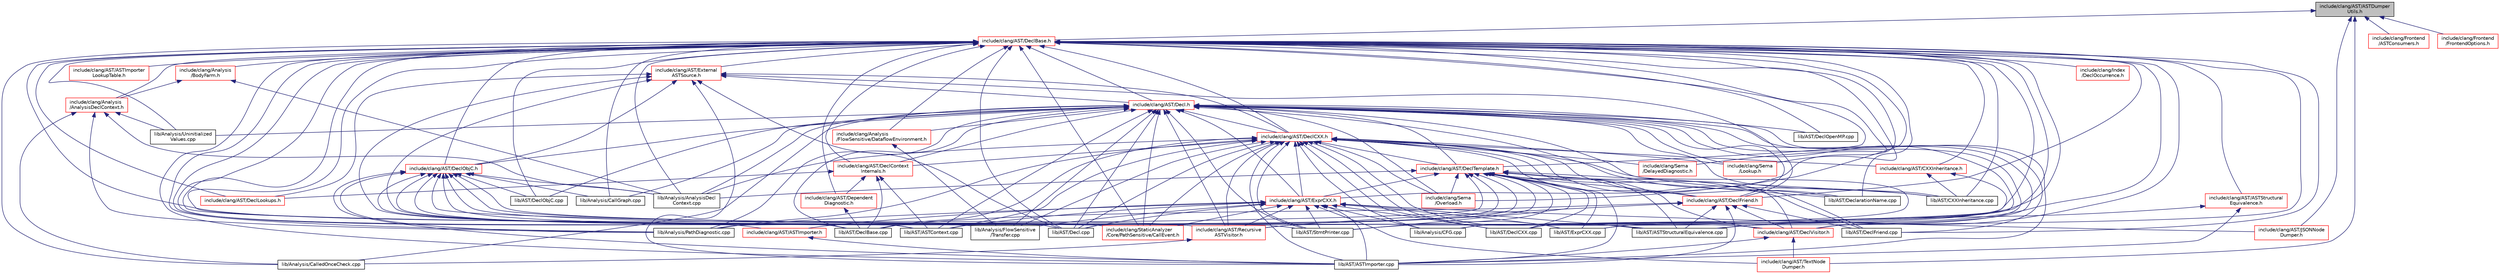 digraph "include/clang/AST/ASTDumperUtils.h"
{
 // LATEX_PDF_SIZE
  bgcolor="transparent";
  edge [fontname="Helvetica",fontsize="10",labelfontname="Helvetica",labelfontsize="10"];
  node [fontname="Helvetica",fontsize="10",shape=record];
  Node1 [label="include/clang/AST/ASTDumper\lUtils.h",height=0.2,width=0.4,color="black", fillcolor="grey75", style="filled", fontcolor="black",tooltip=" "];
  Node1 -> Node2 [dir="back",color="midnightblue",fontsize="10",style="solid",fontname="Helvetica"];
  Node2 [label="include/clang/AST/DeclBase.h",height=0.2,width=0.4,color="red",URL="$DeclBase_8h.html",tooltip=" "];
  Node2 -> Node3 [dir="back",color="midnightblue",fontsize="10",style="solid",fontname="Helvetica"];
  Node3 [label="include/clang/Analysis\l/AnalysisDeclContext.h",height=0.2,width=0.4,color="red",URL="$AnalysisDeclContext_8h.html",tooltip=" "];
  Node3 -> Node289 [dir="back",color="midnightblue",fontsize="10",style="solid",fontname="Helvetica"];
  Node289 [label="lib/Analysis/AnalysisDecl\lContext.cpp",height=0.2,width=0.4,color="black",URL="$AnalysisDeclContext_8cpp.html",tooltip=" "];
  Node3 -> Node23 [dir="back",color="midnightblue",fontsize="10",style="solid",fontname="Helvetica"];
  Node23 [label="lib/Analysis/CalledOnceCheck.cpp",height=0.2,width=0.4,color="black",URL="$CalledOnceCheck_8cpp.html",tooltip=" "];
  Node3 -> Node243 [dir="back",color="midnightblue",fontsize="10",style="solid",fontname="Helvetica"];
  Node243 [label="lib/Analysis/PathDiagnostic.cpp",height=0.2,width=0.4,color="black",URL="$PathDiagnostic_8cpp.html",tooltip=" "];
  Node3 -> Node25 [dir="back",color="midnightblue",fontsize="10",style="solid",fontname="Helvetica"];
  Node25 [label="lib/Analysis/Uninitialized\lValues.cpp",height=0.2,width=0.4,color="black",URL="$UninitializedValues_8cpp.html",tooltip=" "];
  Node2 -> Node292 [dir="back",color="midnightblue",fontsize="10",style="solid",fontname="Helvetica"];
  Node292 [label="include/clang/Analysis\l/BodyFarm.h",height=0.2,width=0.4,color="red",URL="$BodyFarm_8h.html",tooltip=" "];
  Node292 -> Node3 [dir="back",color="midnightblue",fontsize="10",style="solid",fontname="Helvetica"];
  Node292 -> Node289 [dir="back",color="midnightblue",fontsize="10",style="solid",fontname="Helvetica"];
  Node2 -> Node294 [dir="back",color="midnightblue",fontsize="10",style="solid",fontname="Helvetica"];
  Node294 [label="include/clang/Analysis\l/FlowSensitive/DataflowEnvironment.h",height=0.2,width=0.4,color="red",URL="$DataflowEnvironment_8h.html",tooltip=" "];
  Node294 -> Node302 [dir="back",color="midnightblue",fontsize="10",style="solid",fontname="Helvetica"];
  Node302 [label="lib/Analysis/FlowSensitive\l/Transfer.cpp",height=0.2,width=0.4,color="black",URL="$Transfer_8cpp.html",tooltip=" "];
  Node2 -> Node308 [dir="back",color="midnightblue",fontsize="10",style="solid",fontname="Helvetica"];
  Node308 [label="include/clang/AST/ASTImporter.h",height=0.2,width=0.4,color="red",URL="$ASTImporter_8h.html",tooltip=" "];
  Node308 -> Node311 [dir="back",color="midnightblue",fontsize="10",style="solid",fontname="Helvetica"];
  Node311 [label="lib/AST/ASTImporter.cpp",height=0.2,width=0.4,color="black",URL="$ASTImporter_8cpp.html",tooltip=" "];
  Node2 -> Node312 [dir="back",color="midnightblue",fontsize="10",style="solid",fontname="Helvetica"];
  Node312 [label="include/clang/AST/ASTImporter\lLookupTable.h",height=0.2,width=0.4,color="red",URL="$ASTImporterLookupTable_8h.html",tooltip=" "];
  Node2 -> Node316 [dir="back",color="midnightblue",fontsize="10",style="solid",fontname="Helvetica"];
  Node316 [label="include/clang/AST/ASTStructural\lEquivalence.h",height=0.2,width=0.4,color="red",URL="$ASTStructuralEquivalence_8h.html",tooltip=" "];
  Node316 -> Node311 [dir="back",color="midnightblue",fontsize="10",style="solid",fontname="Helvetica"];
  Node316 -> Node317 [dir="back",color="midnightblue",fontsize="10",style="solid",fontname="Helvetica"];
  Node317 [label="lib/AST/ASTStructuralEquivalence.cpp",height=0.2,width=0.4,color="black",URL="$ASTStructuralEquivalence_8cpp.html",tooltip=" "];
  Node2 -> Node321 [dir="back",color="midnightblue",fontsize="10",style="solid",fontname="Helvetica"];
  Node321 [label="include/clang/AST/CXXInheritance.h",height=0.2,width=0.4,color="red",URL="$CXXInheritance_8h.html",tooltip=" "];
  Node321 -> Node422 [dir="back",color="midnightblue",fontsize="10",style="solid",fontname="Helvetica"];
  Node422 [label="lib/AST/CXXInheritance.cpp",height=0.2,width=0.4,color="black",URL="$CXXInheritance_8cpp.html",tooltip=" "];
  Node321 -> Node423 [dir="back",color="midnightblue",fontsize="10",style="solid",fontname="Helvetica"];
  Node423 [label="lib/AST/DeclCXX.cpp",height=0.2,width=0.4,color="black",URL="$DeclCXX_8cpp.html",tooltip=" "];
  Node2 -> Node445 [dir="back",color="midnightblue",fontsize="10",style="solid",fontname="Helvetica"];
  Node445 [label="include/clang/AST/Decl.h",height=0.2,width=0.4,color="red",URL="$Decl_8h.html",tooltip=" "];
  Node445 -> Node294 [dir="back",color="midnightblue",fontsize="10",style="solid",fontname="Helvetica"];
  Node445 -> Node490 [dir="back",color="midnightblue",fontsize="10",style="solid",fontname="Helvetica"];
  Node490 [label="include/clang/AST/DeclContext\lInternals.h",height=0.2,width=0.4,color="red",URL="$DeclContextInternals_8h.html",tooltip=" "];
  Node490 -> Node491 [dir="back",color="midnightblue",fontsize="10",style="solid",fontname="Helvetica"];
  Node491 [label="include/clang/AST/DeclLookups.h",height=0.2,width=0.4,color="red",URL="$DeclLookups_8h.html",tooltip=" "];
  Node490 -> Node493 [dir="back",color="midnightblue",fontsize="10",style="solid",fontname="Helvetica"];
  Node493 [label="include/clang/AST/Dependent\lDiagnostic.h",height=0.2,width=0.4,color="red",URL="$DependentDiagnostic_8h.html",tooltip=" "];
  Node493 -> Node494 [dir="back",color="midnightblue",fontsize="10",style="solid",fontname="Helvetica"];
  Node494 [label="lib/AST/DeclBase.cpp",height=0.2,width=0.4,color="black",URL="$DeclBase_8cpp.html",tooltip=" "];
  Node490 -> Node323 [dir="back",color="midnightblue",fontsize="10",style="solid",fontname="Helvetica"];
  Node323 [label="lib/AST/ASTContext.cpp",height=0.2,width=0.4,color="black",URL="$ASTContext_8cpp.html",tooltip=" "];
  Node490 -> Node494 [dir="back",color="midnightblue",fontsize="10",style="solid",fontname="Helvetica"];
  Node445 -> Node767 [dir="back",color="midnightblue",fontsize="10",style="solid",fontname="Helvetica"];
  Node767 [label="include/clang/AST/DeclCXX.h",height=0.2,width=0.4,color="red",URL="$DeclCXX_8h.html",tooltip=" "];
  Node767 -> Node321 [dir="back",color="midnightblue",fontsize="10",style="solid",fontname="Helvetica"];
  Node767 -> Node490 [dir="back",color="midnightblue",fontsize="10",style="solid",fontname="Helvetica"];
  Node767 -> Node577 [dir="back",color="midnightblue",fontsize="10",style="solid",fontname="Helvetica"];
  Node577 [label="include/clang/AST/DeclFriend.h",height=0.2,width=0.4,color="red",URL="$DeclFriend_8h.html",tooltip=" "];
  Node577 -> Node497 [dir="back",color="midnightblue",fontsize="10",style="solid",fontname="Helvetica"];
  Node497 [label="include/clang/AST/DeclVisitor.h",height=0.2,width=0.4,color="red",URL="$DeclVisitor_8h.html",tooltip=" "];
  Node497 -> Node502 [dir="back",color="midnightblue",fontsize="10",style="solid",fontname="Helvetica"];
  Node502 [label="include/clang/AST/TextNode\lDumper.h",height=0.2,width=0.4,color="red",URL="$TextNodeDumper_8h.html",tooltip=" "];
  Node497 -> Node311 [dir="back",color="midnightblue",fontsize="10",style="solid",fontname="Helvetica"];
  Node577 -> Node534 [dir="back",color="midnightblue",fontsize="10",style="solid",fontname="Helvetica"];
  Node534 [label="include/clang/AST/Recursive\lASTVisitor.h",height=0.2,width=0.4,color="red",URL="$RecursiveASTVisitor_8h.html",tooltip=" "];
  Node534 -> Node23 [dir="back",color="midnightblue",fontsize="10",style="solid",fontname="Helvetica"];
  Node577 -> Node311 [dir="back",color="midnightblue",fontsize="10",style="solid",fontname="Helvetica"];
  Node577 -> Node317 [dir="back",color="midnightblue",fontsize="10",style="solid",fontname="Helvetica"];
  Node577 -> Node494 [dir="back",color="midnightblue",fontsize="10",style="solid",fontname="Helvetica"];
  Node577 -> Node579 [dir="back",color="midnightblue",fontsize="10",style="solid",fontname="Helvetica"];
  Node579 [label="lib/AST/DeclFriend.cpp",height=0.2,width=0.4,color="black",URL="$DeclFriend_8cpp.html",tooltip=" "];
  Node767 -> Node565 [dir="back",color="midnightblue",fontsize="10",style="solid",fontname="Helvetica"];
  Node565 [label="include/clang/AST/DeclTemplate.h",height=0.2,width=0.4,color="red",URL="$DeclTemplate_8h.html",tooltip=" "];
  Node565 -> Node577 [dir="back",color="midnightblue",fontsize="10",style="solid",fontname="Helvetica"];
  Node565 -> Node497 [dir="back",color="midnightblue",fontsize="10",style="solid",fontname="Helvetica"];
  Node565 -> Node648 [dir="back",color="midnightblue",fontsize="10",style="solid",fontname="Helvetica"];
  Node648 [label="include/clang/AST/ExprCXX.h",height=0.2,width=0.4,color="red",URL="$ExprCXX_8h.html",tooltip=" "];
  Node648 -> Node308 [dir="back",color="midnightblue",fontsize="10",style="solid",fontname="Helvetica"];
  Node648 -> Node500 [dir="back",color="midnightblue",fontsize="10",style="solid",fontname="Helvetica"];
  Node500 [label="include/clang/AST/JSONNode\lDumper.h",height=0.2,width=0.4,color="red",URL="$JSONNodeDumper_8h.html",tooltip=" "];
  Node648 -> Node534 [dir="back",color="midnightblue",fontsize="10",style="solid",fontname="Helvetica"];
  Node648 -> Node502 [dir="back",color="midnightblue",fontsize="10",style="solid",fontname="Helvetica"];
  Node648 -> Node72 [dir="back",color="midnightblue",fontsize="10",style="solid",fontname="Helvetica"];
  Node72 [label="include/clang/StaticAnalyzer\l/Core/PathSensitive/CallEvent.h",height=0.2,width=0.4,color="red",URL="$CallEvent_8h.html",tooltip=" "];
  Node648 -> Node591 [dir="back",color="midnightblue",fontsize="10",style="solid",fontname="Helvetica"];
  Node591 [label="lib/Analysis/CFG.cpp",height=0.2,width=0.4,color="black",URL="$CFG_8cpp.html",tooltip=" "];
  Node648 -> Node302 [dir="back",color="midnightblue",fontsize="10",style="solid",fontname="Helvetica"];
  Node648 -> Node243 [dir="back",color="midnightblue",fontsize="10",style="solid",fontname="Helvetica"];
  Node648 -> Node323 [dir="back",color="midnightblue",fontsize="10",style="solid",fontname="Helvetica"];
  Node648 -> Node311 [dir="back",color="midnightblue",fontsize="10",style="solid",fontname="Helvetica"];
  Node648 -> Node317 [dir="back",color="midnightblue",fontsize="10",style="solid",fontname="Helvetica"];
  Node648 -> Node561 [dir="back",color="midnightblue",fontsize="10",style="solid",fontname="Helvetica"];
  Node561 [label="lib/AST/Decl.cpp",height=0.2,width=0.4,color="black",URL="$Decl_8cpp.html",tooltip=" "];
  Node648 -> Node423 [dir="back",color="midnightblue",fontsize="10",style="solid",fontname="Helvetica"];
  Node648 -> Node660 [dir="back",color="midnightblue",fontsize="10",style="solid",fontname="Helvetica"];
  Node660 [label="lib/AST/ExprCXX.cpp",height=0.2,width=0.4,color="black",URL="$ExprCXX_8cpp.html",tooltip=" "];
  Node648 -> Node564 [dir="back",color="midnightblue",fontsize="10",style="solid",fontname="Helvetica"];
  Node564 [label="lib/AST/StmtPrinter.cpp",height=0.2,width=0.4,color="black",URL="$StmtPrinter_8cpp.html",tooltip=" "];
  Node565 -> Node534 [dir="back",color="midnightblue",fontsize="10",style="solid",fontname="Helvetica"];
  Node565 -> Node664 [dir="back",color="midnightblue",fontsize="10",style="solid",fontname="Helvetica"];
  Node664 [label="include/clang/Sema\l/Overload.h",height=0.2,width=0.4,color="red",URL="$Overload_8h.html",tooltip=" "];
  Node565 -> Node289 [dir="back",color="midnightblue",fontsize="10",style="solid",fontname="Helvetica"];
  Node565 -> Node243 [dir="back",color="midnightblue",fontsize="10",style="solid",fontname="Helvetica"];
  Node565 -> Node323 [dir="back",color="midnightblue",fontsize="10",style="solid",fontname="Helvetica"];
  Node565 -> Node311 [dir="back",color="midnightblue",fontsize="10",style="solid",fontname="Helvetica"];
  Node565 -> Node317 [dir="back",color="midnightblue",fontsize="10",style="solid",fontname="Helvetica"];
  Node565 -> Node422 [dir="back",color="midnightblue",fontsize="10",style="solid",fontname="Helvetica"];
  Node565 -> Node561 [dir="back",color="midnightblue",fontsize="10",style="solid",fontname="Helvetica"];
  Node565 -> Node670 [dir="back",color="midnightblue",fontsize="10",style="solid",fontname="Helvetica"];
  Node670 [label="lib/AST/DeclarationName.cpp",height=0.2,width=0.4,color="black",URL="$DeclarationName_8cpp.html",tooltip=" "];
  Node565 -> Node494 [dir="back",color="midnightblue",fontsize="10",style="solid",fontname="Helvetica"];
  Node565 -> Node423 [dir="back",color="midnightblue",fontsize="10",style="solid",fontname="Helvetica"];
  Node565 -> Node579 [dir="back",color="midnightblue",fontsize="10",style="solid",fontname="Helvetica"];
  Node565 -> Node660 [dir="back",color="midnightblue",fontsize="10",style="solid",fontname="Helvetica"];
  Node565 -> Node564 [dir="back",color="midnightblue",fontsize="10",style="solid",fontname="Helvetica"];
  Node767 -> Node497 [dir="back",color="midnightblue",fontsize="10",style="solid",fontname="Helvetica"];
  Node767 -> Node648 [dir="back",color="midnightblue",fontsize="10",style="solid",fontname="Helvetica"];
  Node767 -> Node534 [dir="back",color="midnightblue",fontsize="10",style="solid",fontname="Helvetica"];
  Node767 -> Node617 [dir="back",color="midnightblue",fontsize="10",style="solid",fontname="Helvetica"];
  Node617 [label="include/clang/Sema\l/DelayedDiagnostic.h",height=0.2,width=0.4,color="red",URL="$DelayedDiagnostic_8h.html",tooltip=" "];
  Node767 -> Node619 [dir="back",color="midnightblue",fontsize="10",style="solid",fontname="Helvetica"];
  Node619 [label="include/clang/Sema\l/Lookup.h",height=0.2,width=0.4,color="red",URL="$Sema_2Lookup_8h.html",tooltip=" "];
  Node767 -> Node664 [dir="back",color="midnightblue",fontsize="10",style="solid",fontname="Helvetica"];
  Node767 -> Node72 [dir="back",color="midnightblue",fontsize="10",style="solid",fontname="Helvetica"];
  Node767 -> Node289 [dir="back",color="midnightblue",fontsize="10",style="solid",fontname="Helvetica"];
  Node767 -> Node591 [dir="back",color="midnightblue",fontsize="10",style="solid",fontname="Helvetica"];
  Node767 -> Node302 [dir="back",color="midnightblue",fontsize="10",style="solid",fontname="Helvetica"];
  Node767 -> Node243 [dir="back",color="midnightblue",fontsize="10",style="solid",fontname="Helvetica"];
  Node767 -> Node323 [dir="back",color="midnightblue",fontsize="10",style="solid",fontname="Helvetica"];
  Node767 -> Node311 [dir="back",color="midnightblue",fontsize="10",style="solid",fontname="Helvetica"];
  Node767 -> Node317 [dir="back",color="midnightblue",fontsize="10",style="solid",fontname="Helvetica"];
  Node767 -> Node422 [dir="back",color="midnightblue",fontsize="10",style="solid",fontname="Helvetica"];
  Node767 -> Node561 [dir="back",color="midnightblue",fontsize="10",style="solid",fontname="Helvetica"];
  Node767 -> Node670 [dir="back",color="midnightblue",fontsize="10",style="solid",fontname="Helvetica"];
  Node767 -> Node494 [dir="back",color="midnightblue",fontsize="10",style="solid",fontname="Helvetica"];
  Node767 -> Node423 [dir="back",color="midnightblue",fontsize="10",style="solid",fontname="Helvetica"];
  Node767 -> Node579 [dir="back",color="midnightblue",fontsize="10",style="solid",fontname="Helvetica"];
  Node767 -> Node660 [dir="back",color="midnightblue",fontsize="10",style="solid",fontname="Helvetica"];
  Node767 -> Node564 [dir="back",color="midnightblue",fontsize="10",style="solid",fontname="Helvetica"];
  Node445 -> Node577 [dir="back",color="midnightblue",fontsize="10",style="solid",fontname="Helvetica"];
  Node445 -> Node812 [dir="back",color="midnightblue",fontsize="10",style="solid",fontname="Helvetica"];
  Node812 [label="include/clang/AST/DeclObjC.h",height=0.2,width=0.4,color="red",URL="$DeclObjC_8h.html",tooltip=" "];
  Node812 -> Node497 [dir="back",color="midnightblue",fontsize="10",style="solid",fontname="Helvetica"];
  Node812 -> Node534 [dir="back",color="midnightblue",fontsize="10",style="solid",fontname="Helvetica"];
  Node812 -> Node72 [dir="back",color="midnightblue",fontsize="10",style="solid",fontname="Helvetica"];
  Node812 -> Node289 [dir="back",color="midnightblue",fontsize="10",style="solid",fontname="Helvetica"];
  Node812 -> Node456 [dir="back",color="midnightblue",fontsize="10",style="solid",fontname="Helvetica"];
  Node456 [label="lib/Analysis/CallGraph.cpp",height=0.2,width=0.4,color="black",URL="$CallGraph_8cpp.html",tooltip=" "];
  Node812 -> Node243 [dir="back",color="midnightblue",fontsize="10",style="solid",fontname="Helvetica"];
  Node812 -> Node323 [dir="back",color="midnightblue",fontsize="10",style="solid",fontname="Helvetica"];
  Node812 -> Node311 [dir="back",color="midnightblue",fontsize="10",style="solid",fontname="Helvetica"];
  Node812 -> Node317 [dir="back",color="midnightblue",fontsize="10",style="solid",fontname="Helvetica"];
  Node812 -> Node561 [dir="back",color="midnightblue",fontsize="10",style="solid",fontname="Helvetica"];
  Node812 -> Node494 [dir="back",color="midnightblue",fontsize="10",style="solid",fontname="Helvetica"];
  Node812 -> Node739 [dir="back",color="midnightblue",fontsize="10",style="solid",fontname="Helvetica"];
  Node739 [label="lib/AST/DeclObjC.cpp",height=0.2,width=0.4,color="black",URL="$DeclObjC_8cpp.html",tooltip=" "];
  Node812 -> Node564 [dir="back",color="midnightblue",fontsize="10",style="solid",fontname="Helvetica"];
  Node445 -> Node565 [dir="back",color="midnightblue",fontsize="10",style="solid",fontname="Helvetica"];
  Node445 -> Node497 [dir="back",color="midnightblue",fontsize="10",style="solid",fontname="Helvetica"];
  Node445 -> Node648 [dir="back",color="midnightblue",fontsize="10",style="solid",fontname="Helvetica"];
  Node445 -> Node534 [dir="back",color="midnightblue",fontsize="10",style="solid",fontname="Helvetica"];
  Node445 -> Node619 [dir="back",color="midnightblue",fontsize="10",style="solid",fontname="Helvetica"];
  Node445 -> Node664 [dir="back",color="midnightblue",fontsize="10",style="solid",fontname="Helvetica"];
  Node445 -> Node72 [dir="back",color="midnightblue",fontsize="10",style="solid",fontname="Helvetica"];
  Node445 -> Node289 [dir="back",color="midnightblue",fontsize="10",style="solid",fontname="Helvetica"];
  Node445 -> Node23 [dir="back",color="midnightblue",fontsize="10",style="solid",fontname="Helvetica"];
  Node445 -> Node456 [dir="back",color="midnightblue",fontsize="10",style="solid",fontname="Helvetica"];
  Node445 -> Node591 [dir="back",color="midnightblue",fontsize="10",style="solid",fontname="Helvetica"];
  Node445 -> Node302 [dir="back",color="midnightblue",fontsize="10",style="solid",fontname="Helvetica"];
  Node445 -> Node243 [dir="back",color="midnightblue",fontsize="10",style="solid",fontname="Helvetica"];
  Node445 -> Node25 [dir="back",color="midnightblue",fontsize="10",style="solid",fontname="Helvetica"];
  Node445 -> Node323 [dir="back",color="midnightblue",fontsize="10",style="solid",fontname="Helvetica"];
  Node445 -> Node311 [dir="back",color="midnightblue",fontsize="10",style="solid",fontname="Helvetica"];
  Node445 -> Node317 [dir="back",color="midnightblue",fontsize="10",style="solid",fontname="Helvetica"];
  Node445 -> Node422 [dir="back",color="midnightblue",fontsize="10",style="solid",fontname="Helvetica"];
  Node445 -> Node561 [dir="back",color="midnightblue",fontsize="10",style="solid",fontname="Helvetica"];
  Node445 -> Node670 [dir="back",color="midnightblue",fontsize="10",style="solid",fontname="Helvetica"];
  Node445 -> Node494 [dir="back",color="midnightblue",fontsize="10",style="solid",fontname="Helvetica"];
  Node445 -> Node579 [dir="back",color="midnightblue",fontsize="10",style="solid",fontname="Helvetica"];
  Node445 -> Node739 [dir="back",color="midnightblue",fontsize="10",style="solid",fontname="Helvetica"];
  Node445 -> Node562 [dir="back",color="midnightblue",fontsize="10",style="solid",fontname="Helvetica"];
  Node562 [label="lib/AST/DeclOpenMP.cpp",height=0.2,width=0.4,color="black",URL="$DeclOpenMP_8cpp.html",tooltip=" "];
  Node445 -> Node660 [dir="back",color="midnightblue",fontsize="10",style="solid",fontname="Helvetica"];
  Node445 -> Node564 [dir="back",color="midnightblue",fontsize="10",style="solid",fontname="Helvetica"];
  Node2 -> Node490 [dir="back",color="midnightblue",fontsize="10",style="solid",fontname="Helvetica"];
  Node2 -> Node767 [dir="back",color="midnightblue",fontsize="10",style="solid",fontname="Helvetica"];
  Node2 -> Node577 [dir="back",color="midnightblue",fontsize="10",style="solid",fontname="Helvetica"];
  Node2 -> Node491 [dir="back",color="midnightblue",fontsize="10",style="solid",fontname="Helvetica"];
  Node2 -> Node812 [dir="back",color="midnightblue",fontsize="10",style="solid",fontname="Helvetica"];
  Node2 -> Node565 [dir="back",color="midnightblue",fontsize="10",style="solid",fontname="Helvetica"];
  Node2 -> Node497 [dir="back",color="midnightblue",fontsize="10",style="solid",fontname="Helvetica"];
  Node2 -> Node493 [dir="back",color="midnightblue",fontsize="10",style="solid",fontname="Helvetica"];
  Node2 -> Node648 [dir="back",color="midnightblue",fontsize="10",style="solid",fontname="Helvetica"];
  Node2 -> Node864 [dir="back",color="midnightblue",fontsize="10",style="solid",fontname="Helvetica"];
  Node864 [label="include/clang/AST/External\lASTSource.h",height=0.2,width=0.4,color="red",URL="$ExternalASTSource_8h.html",tooltip=" "];
  Node864 -> Node445 [dir="back",color="midnightblue",fontsize="10",style="solid",fontname="Helvetica"];
  Node864 -> Node767 [dir="back",color="midnightblue",fontsize="10",style="solid",fontname="Helvetica"];
  Node864 -> Node577 [dir="back",color="midnightblue",fontsize="10",style="solid",fontname="Helvetica"];
  Node864 -> Node491 [dir="back",color="midnightblue",fontsize="10",style="solid",fontname="Helvetica"];
  Node864 -> Node812 [dir="back",color="midnightblue",fontsize="10",style="solid",fontname="Helvetica"];
  Node864 -> Node323 [dir="back",color="midnightblue",fontsize="10",style="solid",fontname="Helvetica"];
  Node864 -> Node311 [dir="back",color="midnightblue",fontsize="10",style="solid",fontname="Helvetica"];
  Node864 -> Node561 [dir="back",color="midnightblue",fontsize="10",style="solid",fontname="Helvetica"];
  Node864 -> Node494 [dir="back",color="midnightblue",fontsize="10",style="solid",fontname="Helvetica"];
  Node2 -> Node534 [dir="back",color="midnightblue",fontsize="10",style="solid",fontname="Helvetica"];
  Node2 -> Node867 [dir="back",color="midnightblue",fontsize="10",style="solid",fontname="Helvetica"];
  Node867 [label="include/clang/Index\l/DeclOccurrence.h",height=0.2,width=0.4,color="red",URL="$DeclOccurrence_8h.html",tooltip=" "];
  Node2 -> Node617 [dir="back",color="midnightblue",fontsize="10",style="solid",fontname="Helvetica"];
  Node2 -> Node619 [dir="back",color="midnightblue",fontsize="10",style="solid",fontname="Helvetica"];
  Node2 -> Node664 [dir="back",color="midnightblue",fontsize="10",style="solid",fontname="Helvetica"];
  Node2 -> Node72 [dir="back",color="midnightblue",fontsize="10",style="solid",fontname="Helvetica"];
  Node2 -> Node289 [dir="back",color="midnightblue",fontsize="10",style="solid",fontname="Helvetica"];
  Node2 -> Node23 [dir="back",color="midnightblue",fontsize="10",style="solid",fontname="Helvetica"];
  Node2 -> Node456 [dir="back",color="midnightblue",fontsize="10",style="solid",fontname="Helvetica"];
  Node2 -> Node591 [dir="back",color="midnightblue",fontsize="10",style="solid",fontname="Helvetica"];
  Node2 -> Node302 [dir="back",color="midnightblue",fontsize="10",style="solid",fontname="Helvetica"];
  Node2 -> Node243 [dir="back",color="midnightblue",fontsize="10",style="solid",fontname="Helvetica"];
  Node2 -> Node25 [dir="back",color="midnightblue",fontsize="10",style="solid",fontname="Helvetica"];
  Node2 -> Node323 [dir="back",color="midnightblue",fontsize="10",style="solid",fontname="Helvetica"];
  Node2 -> Node311 [dir="back",color="midnightblue",fontsize="10",style="solid",fontname="Helvetica"];
  Node2 -> Node317 [dir="back",color="midnightblue",fontsize="10",style="solid",fontname="Helvetica"];
  Node2 -> Node422 [dir="back",color="midnightblue",fontsize="10",style="solid",fontname="Helvetica"];
  Node2 -> Node561 [dir="back",color="midnightblue",fontsize="10",style="solid",fontname="Helvetica"];
  Node2 -> Node670 [dir="back",color="midnightblue",fontsize="10",style="solid",fontname="Helvetica"];
  Node2 -> Node494 [dir="back",color="midnightblue",fontsize="10",style="solid",fontname="Helvetica"];
  Node2 -> Node423 [dir="back",color="midnightblue",fontsize="10",style="solid",fontname="Helvetica"];
  Node2 -> Node579 [dir="back",color="midnightblue",fontsize="10",style="solid",fontname="Helvetica"];
  Node2 -> Node739 [dir="back",color="midnightblue",fontsize="10",style="solid",fontname="Helvetica"];
  Node2 -> Node562 [dir="back",color="midnightblue",fontsize="10",style="solid",fontname="Helvetica"];
  Node2 -> Node660 [dir="back",color="midnightblue",fontsize="10",style="solid",fontname="Helvetica"];
  Node2 -> Node564 [dir="back",color="midnightblue",fontsize="10",style="solid",fontname="Helvetica"];
  Node1 -> Node500 [dir="back",color="midnightblue",fontsize="10",style="solid",fontname="Helvetica"];
  Node1 -> Node502 [dir="back",color="midnightblue",fontsize="10",style="solid",fontname="Helvetica"];
  Node1 -> Node869 [dir="back",color="midnightblue",fontsize="10",style="solid",fontname="Helvetica"];
  Node869 [label="include/clang/Frontend\l/ASTConsumers.h",height=0.2,width=0.4,color="red",URL="$Frontend_2ASTConsumers_8h.html",tooltip=" "];
  Node1 -> Node870 [dir="back",color="midnightblue",fontsize="10",style="solid",fontname="Helvetica"];
  Node870 [label="include/clang/Frontend\l/FrontendOptions.h",height=0.2,width=0.4,color="red",URL="$FrontendOptions_8h.html",tooltip=" "];
}
